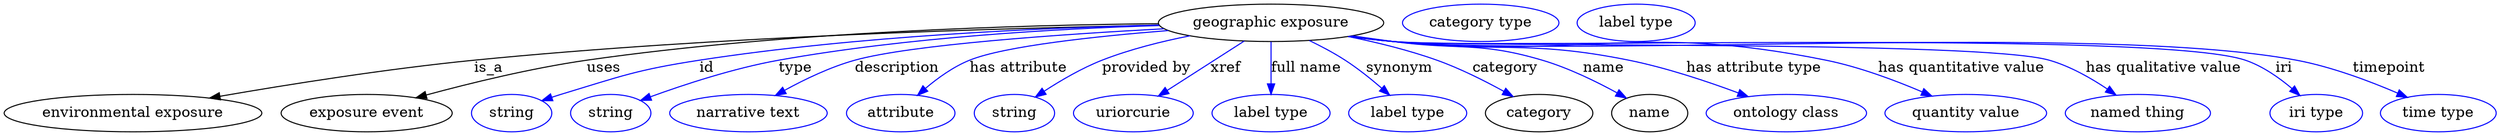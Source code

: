 digraph {
	graph [bb="0,0,2384.7,123"];
	node [label="\N"];
	"geographic exposure"	[height=0.5,
		label="geographic exposure",
		pos="1210.5,105",
		width=2.997];
	"environmental exposure"	[height=0.5,
		pos="123.49,18",
		width=3.4303];
	"geographic exposure" -> "environmental exposure"	[label=is_a,
		lp="463.49,61.5",
		pos="e,196.68,32.504 1103.4,102.66 955.89,99.989 681.94,92.106 449.49,69 366.43,60.744 272.27,45.679 206.57,34.236"];
	"exposure event"	[height=0.5,
		pos="346.49,18",
		width=2.2748];
	"geographic exposure" -> "exposure event"	[label=uses,
		lp="572.99,61.5",
		pos="e,393.56,32.784 1102.6,104.16 972.43,102.99 747.37,96.602 556.49,69 503.95,61.403 445.26,46.906 403.31,35.47"];
	id	[color=blue,
		height=0.5,
		label=string,
		pos="484.49,18",
		width=1.0652];
	"geographic exposure" -> id	[color=blue,
		label=id,
		lp="670.49,61.5",
		pos="e,513.54,29.778 1103.2,102.92 992.45,100.45 814.97,92.721 663.49,69 604.17,59.711 589.96,53.375 532.49,36 529.4,35.066 526.22,34.053 \
523.03,33.002",
		style=solid];
	type	[color=blue,
		height=0.5,
		label=string,
		pos="579.49,18",
		width=1.0652];
	"geographic exposure" -> type	[color=blue,
		label=type,
		lp="754.49,61.5",
		pos="e,607.96,30.304 1103.3,102.6 1007.1,99.788 862.35,91.73 738.49,69 696.24,61.247 649.53,45.675 617.74,33.958",
		style=solid];
	description	[color=blue,
		height=0.5,
		label="narrative text",
		pos="711.49,18",
		width=2.0943];
	"geographic exposure" -> description	[color=blue,
		label=description,
		lp="851.99,61.5",
		pos="e,736.72,34.97 1107.8,99.361 1008.4,94.086 865.19,84.184 811.49,69 788.38,62.464 764.24,50.563 745.47,40.012",
		style=solid];
	"has attribute"	[color=blue,
		height=0.5,
		label=attribute,
		pos="856.49,18",
		width=1.4443];
	"geographic exposure" -> "has attribute"	[color=blue,
		label="has attribute",
		lp="968.49,61.5",
		pos="e,872.55,35.363 1111.9,97.643 1042.1,92.091 955.11,82.747 921.49,69 906.28,62.784 891.58,52.015 880.02,42.059",
		style=solid];
	"provided by"	[color=blue,
		height=0.5,
		label=string,
		pos="964.49,18",
		width=1.0652];
	"geographic exposure" -> "provided by"	[color=blue,
		label="provided by",
		lp="1091,61.5",
		pos="e,984.58,33.507 1132.8,92.504 1105.5,87.104 1075.1,79.482 1048.5,69 1029.1,61.364 1009,49.539 993.26,39.305",
		style=solid];
	xref	[color=blue,
		height=0.5,
		label=uriorcurie,
		pos="1078.5,18",
		width=1.5887];
	"geographic exposure" -> xref	[color=blue,
		label=xref,
		lp="1167,61.5",
		pos="e,1102.4,34.404 1184.7,87.409 1163.7,73.846 1133.8,54.59 1111,39.961",
		style=solid];
	"full name"	[color=blue,
		height=0.5,
		label="label type",
		pos="1210.5,18",
		width=1.5707];
	"geographic exposure" -> "full name"	[color=blue,
		label="full name",
		lp="1244,61.5",
		pos="e,1210.5,36.175 1210.5,86.799 1210.5,75.163 1210.5,59.548 1210.5,46.237",
		style=solid];
	synonym	[color=blue,
		height=0.5,
		label="label type",
		pos="1341.5,18",
		width=1.5707];
	"geographic exposure" -> synonym	[color=blue,
		label=synonym,
		lp="1333.5,61.5",
		pos="e,1324.2,35.265 1247.2,87.973 1258.5,82.489 1270.8,75.965 1281.5,69 1293.7,61.05 1306.3,50.952 1316.7,41.916",
		style=solid];
	category	[height=0.5,
		pos="1467.5,18",
		width=1.4263];
	"geographic exposure" -> category	[color=blue,
		label=category,
		lp="1435,61.5",
		pos="e,1442.5,34.007 1284.4,91.804 1311.6,86.262 1342.3,78.729 1369.5,69 1391.6,61.06 1415.2,49.183 1433.6,38.998",
		style=solid];
	name	[height=0.5,
		pos="1573.5,18",
		width=1.011];
	"geographic exposure" -> name	[color=blue,
		label=name,
		lp="1529.5,61.5",
		pos="e,1551.4,32.339 1288.2,92.499 1301.3,90.619 1314.8,88.723 1327.5,87 1391,78.394 1409.1,87.23 1470.5,69 1495.8,61.48 1522.6,48.286 \
1542.5,37.339",
		style=solid];
	"has attribute type"	[color=blue,
		height=0.5,
		label="ontology class",
		pos="1704.5,18",
		width=2.1304];
	"geographic exposure" -> "has attribute type"	[color=blue,
		label="has attribute type",
		lp="1673.5,61.5",
		pos="e,1667.9,33.861 1286.5,92.219 1300.2,90.319 1314.2,88.49 1327.5,87 1427.6,75.75 1454.7,88.981 1553.5,69 1589.5,61.719 1628.8,48.512 \
1658.3,37.5",
		style=solid];
	"has quantitative value"	[color=blue,
		height=0.5,
		label="quantity value",
		pos="1876.5,18",
		width=2.1484];
	"geographic exposure" -> "has quantitative value"	[color=blue,
		label="has quantitative value",
		lp="1872.5,61.5",
		pos="e,1844,34.406 1285.3,91.99 1299.3,90.067 1313.8,88.288 1327.5,87 1511.3,69.705 1561.6,105.72 1742.5,69 1774.3,62.54 1808.6,49.63 \
1834.5,38.547",
		style=solid];
	"has qualitative value"	[color=blue,
		height=0.5,
		label="named thing",
		pos="2041.5,18",
		width=1.9318];
	"geographic exposure" -> "has qualitative value"	[color=blue,
		label="has qualitative value",
		lp="2066,61.5",
		pos="e,2020.5,35.422 1284.6,91.911 1298.8,89.969 1313.6,88.205 1327.5,87 1397.1,80.963 1889.3,88.333 1956.5,69 1976.5,63.248 1996.6,51.693 \
2012.3,41.139",
		style=solid];
	iri	[color=blue,
		height=0.5,
		label="iri type",
		pos="2212.5,18",
		width=1.2277];
	"geographic exposure" -> iri	[color=blue,
		label=iri,
		lp="2181.5,61.5",
		pos="e,2196.8,34.944 1284.6,91.837 1298.8,89.902 1313.6,88.159 1327.5,87 1418,79.458 2058.5,98.253 2144.5,69 2161.1,63.346 2177.1,52.039 \
2189.3,41.605",
		style=solid];
	timepoint	[color=blue,
		height=0.5,
		label="time type",
		pos="2329.5,18",
		width=1.5346];
	"geographic exposure" -> timepoint	[color=blue,
		label=timepoint,
		lp="2282.5,61.5",
		pos="e,2299.8,33.184 1284.3,91.866 1298.6,89.915 1313.5,88.159 1327.5,87 1519.3,71.131 2004.3,104.7 2193.5,69 2227.3,62.622 2263.8,48.796 \
2290.4,37.297",
		style=solid];
	"named thing_category"	[color=blue,
		height=0.5,
		label="category type",
		pos="1411.5,105",
		width=2.0762];
	attribute_name	[color=blue,
		height=0.5,
		label="label type",
		pos="1560.5,105",
		width=1.5707];
}
